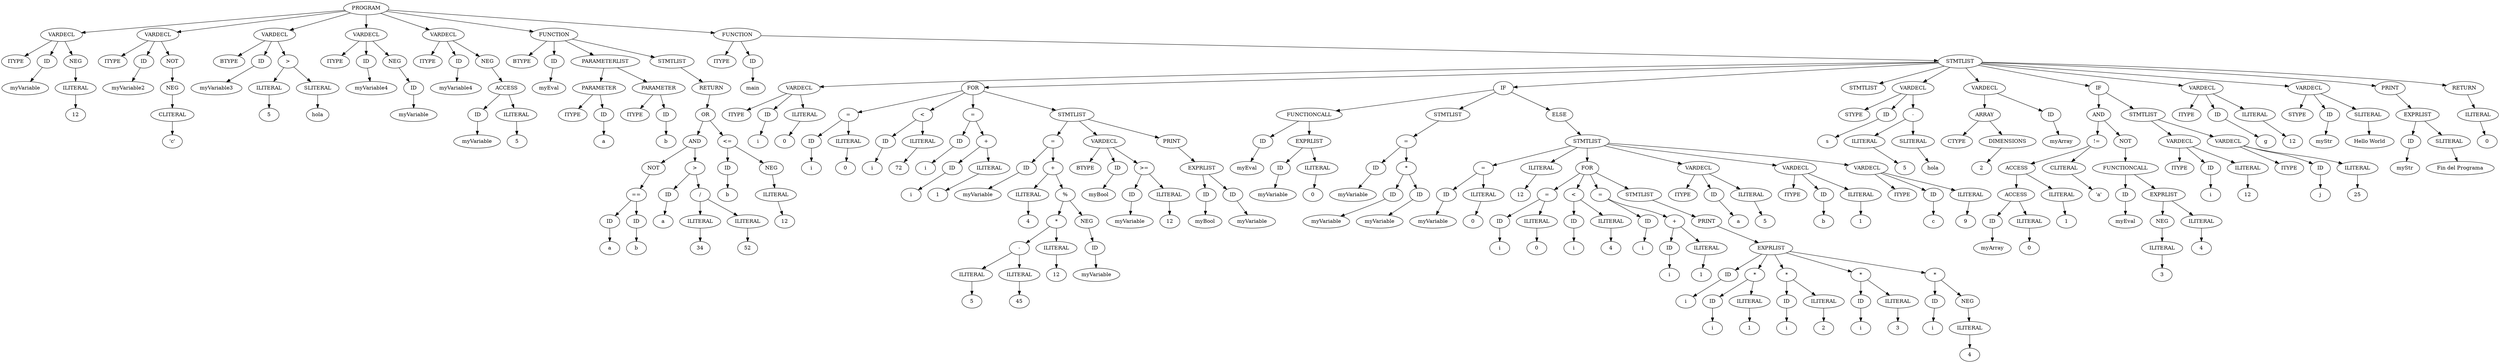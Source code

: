 digraph G {
    A [label="PROGRAM"];
    B [label="VARDECL"];
    C [label="ITYPE"];
    D [label="ID"];
    E [label="myVariable"];
    F [label="NEG"];
    G [label="ILITERAL"];
    H [label="12"];
    I [label="VARDECL"];
    J [label="ITYPE"];
    K [label="ID"];
    L [label="myVariable2"];
    M [label="NOT"];
    N [label="NEG"];
    O [label="CLITERAL"];
    P [label="'c'"];
    Q [label="VARDECL"];
    R [label="BTYPE"];
    S [label="ID"];
    T [label="myVariable3"];
    U [label=">"];
    V [label="ILITERAL"];
    W [label="5"];
    X [label="SLITERAL"];
    Y [label="hola"];
    Z [label="VARDECL"];
    ZA [label="ITYPE"];
    ZB [label="ID"];
    ZC [label="myVariable4"];
    ZD [label="NEG"];
    ZE [label="ID"];
    ZF [label="myVariable"];
    ZG [label="VARDECL"];
    ZH [label="ITYPE"];
    ZI [label="ID"];
    ZJ [label="myVariable4"];
    ZK [label="NEG"];
    ZL [label="ACCESS"];
    ZM [label="ID"];
    ZN [label="myVariable"];
    ZO [label="ILITERAL"];
    ZP [label="5"];
    ZQ [label="FUNCTION"];
    ZR [label="BTYPE"];
    ZS [label="ID"];
    ZT [label="myEval"];
    ZU [label="PARAMETERLIST"];
    ZV [label="PARAMETER"];
    ZW [label="ITYPE"];
    ZX [label="ID"];
    ZY [label="a"];
    ZZ [label="PARAMETER"];
    ZZA [label="ITYPE"];
    ZZB [label="ID"];
    ZZC [label="b"];
    ZZD [label="STMTLIST"];
    ZZE [label="RETURN"];
    ZZF [label="OR"];
    ZZG [label="AND"];
    ZZH [label="NOT"];
    ZZI [label="=="];
    ZZJ [label="ID"];
    ZZK [label="a"];
    ZZL [label="ID"];
    ZZM [label="b"];
    ZZN [label=">"];
    ZZO [label="ID"];
    ZZP [label="a"];
    ZZQ [label="/"];
    ZZR [label="ILITERAL"];
    ZZS [label="34"];
    ZZT [label="ILITERAL"];
    ZZU [label="52"];
    ZZV [label="<="];
    ZZW [label="ID"];
    ZZX [label="b"];
    ZZY [label="NEG"];
    ZZZ [label="ILITERAL"];
    ZZZA [label="12"];
    ZZZB [label="FUNCTION"];
    ZZZC [label="ITYPE"];
    ZZZD [label="ID"];
    ZZZE [label="main"];
    ZZZF [label="STMTLIST"];
    ZZZG [label="VARDECL"];
    ZZZH [label="ITYPE"];
    ZZZI [label="ID"];
    ZZZJ [label="i"];
    ZZZK [label="ILITERAL"];
    ZZZL [label="0"];
    ZZZM [label="FOR"];
    ZZZN [label="="];
    ZZZO [label="ID"];
    ZZZP [label="i"];
    ZZZQ [label="ILITERAL"];
    ZZZR [label="0"];
    ZZZS [label="<"];
    ZZZT [label="ID"];
    ZZZU [label="i"];
    ZZZV [label="ILITERAL"];
    ZZZW [label="72"];
    ZZZX [label="="];
    ZZZY [label="ID"];
    ZZZZ [label="i"];
    ZZZZA [label="+"];
    ZZZZB [label="ID"];
    ZZZZC [label="i"];
    ZZZZD [label="ILITERAL"];
    ZZZZE [label="1"];
    ZZZZF [label="STMTLIST"];
    ZZZZG [label="="];
    ZZZZH [label="ID"];
    ZZZZI [label="myVariable"];
    ZZZZJ [label="+"];
    ZZZZK [label="ILITERAL"];
    ZZZZL [label="4"];
    ZZZZM [label="%"];
    ZZZZN [label="*"];
    ZZZZO [label="-"];
    ZZZZP [label="ILITERAL"];
    ZZZZQ [label="5"];
    ZZZZR [label="ILITERAL"];
    ZZZZS [label="45"];
    ZZZZT [label="ILITERAL"];
    ZZZZU [label="12"];
    ZZZZV [label="NEG"];
    ZZZZW [label="ID"];
    ZZZZX [label="myVariable"];
    ZZZZY [label="VARDECL"];
    ZZZZZ [label="BTYPE"];
    ZZZZZA [label="ID"];
    ZZZZZB [label="myBool"];
    ZZZZZC [label=">="];
    ZZZZZD [label="ID"];
    ZZZZZE [label="myVariable"];
    ZZZZZF [label="ILITERAL"];
    ZZZZZG [label="12"];
    ZZZZZH [label="PRINT"];
    ZZZZZI [label="EXPRLIST"];
    ZZZZZJ [label="ID"];
    ZZZZZK [label="myBool"];
    ZZZZZL [label="ID"];
    ZZZZZM [label="myVariable"];
    ZZZZZN [label="IF"];
    ZZZZZO [label="FUNCTIONCALL"];
    ZZZZZP [label="ID"];
    ZZZZZQ [label="myEval"];
    ZZZZZR [label="EXPRLIST"];
    ZZZZZS [label="ID"];
    ZZZZZT [label="myVariable"];
    ZZZZZU [label="ILITERAL"];
    ZZZZZV [label="0"];
    ZZZZZW [label="STMTLIST"];
    ZZZZZX [label="="];
    ZZZZZY [label="ID"];
    ZZZZZZ [label="myVariable"];
    ZZZZZZA [label="*"];
    ZZZZZZB [label="ID"];
    ZZZZZZC [label="myVariable"];
    ZZZZZZD [label="ID"];
    ZZZZZZE [label="myVariable"];
    ZZZZZZF [label="ELSE"];
    ZZZZZZG [label="STMTLIST"];
    ZZZZZZH [label="="];
    ZZZZZZI [label="ID"];
    ZZZZZZJ [label="myVariable"];
    ZZZZZZK [label="ILITERAL"];
    ZZZZZZL [label="0"];
    ZZZZZZM [label="ILITERAL"];
    ZZZZZZN [label="12"];
    ZZZZZZO [label="FOR"];
    ZZZZZZP [label="="];
    ZZZZZZQ [label="ID"];
    ZZZZZZR [label="i"];
    ZZZZZZS [label="ILITERAL"];
    ZZZZZZT [label="0"];
    ZZZZZZU [label="<"];
    ZZZZZZV [label="ID"];
    ZZZZZZW [label="i"];
    ZZZZZZX [label="ILITERAL"];
    ZZZZZZY [label="4"];
    ZZZZZZZ [label="="];
    ZZZZZZZA [label="ID"];
    ZZZZZZZB [label="i"];
    ZZZZZZZC [label="+"];
    ZZZZZZZD [label="ID"];
    ZZZZZZZE [label="i"];
    ZZZZZZZF [label="ILITERAL"];
    ZZZZZZZG [label="1"];
    ZZZZZZZH [label="STMTLIST"];
    ZZZZZZZI [label="PRINT"];
    ZZZZZZZJ [label="EXPRLIST"];
    ZZZZZZZK [label="ID"];
    ZZZZZZZL [label="i"];
    ZZZZZZZM [label="*"];
    ZZZZZZZN [label="ID"];
    ZZZZZZZO [label="i"];
    ZZZZZZZP [label="ILITERAL"];
    ZZZZZZZQ [label="1"];
    ZZZZZZZR [label="*"];
    ZZZZZZZS [label="ID"];
    ZZZZZZZT [label="i"];
    ZZZZZZZU [label="ILITERAL"];
    ZZZZZZZV [label="2"];
    ZZZZZZZW [label="*"];
    ZZZZZZZX [label="ID"];
    ZZZZZZZY [label="i"];
    ZZZZZZZZ [label="ILITERAL"];
    ZZZZZZZZA [label="3"];
    ZZZZZZZZB [label="*"];
    ZZZZZZZZC [label="ID"];
    ZZZZZZZZD [label="i"];
    ZZZZZZZZE [label="NEG"];
    ZZZZZZZZF [label="ILITERAL"];
    ZZZZZZZZG [label="4"];
    ZZZZZZZZH [label="VARDECL"];
    ZZZZZZZZI [label="ITYPE"];
    ZZZZZZZZJ [label="ID"];
    ZZZZZZZZK [label="a"];
    ZZZZZZZZL [label="ILITERAL"];
    ZZZZZZZZM [label="5"];
    ZZZZZZZZN [label="VARDECL"];
    ZZZZZZZZO [label="ITYPE"];
    ZZZZZZZZP [label="ID"];
    ZZZZZZZZQ [label="b"];
    ZZZZZZZZR [label="ILITERAL"];
    ZZZZZZZZS [label="1"];
    ZZZZZZZZT [label="VARDECL"];
    ZZZZZZZZU [label="ITYPE"];
    ZZZZZZZZV [label="ID"];
    ZZZZZZZZW [label="c"];
    ZZZZZZZZX [label="ILITERAL"];
    ZZZZZZZZY [label="9"];
    ZZZZZZZZZ [label="STMTLIST"];
    ZZZZZZZZZA [label="VARDECL"];
    ZZZZZZZZZB [label="STYPE"];
    ZZZZZZZZZC [label="ID"];
    ZZZZZZZZZD [label="s"];
    ZZZZZZZZZE [label="-"];
    ZZZZZZZZZF [label="ILITERAL"];
    ZZZZZZZZZG [label="5"];
    ZZZZZZZZZH [label="SLITERAL"];
    ZZZZZZZZZI [label="hola"];
    ZZZZZZZZZJ [label="VARDECL"];
    ZZZZZZZZZK [label="ARRAY"];
    ZZZZZZZZZL [label="CTYPE"];
    ZZZZZZZZZM [label="DIMENSIONS"];
    ZZZZZZZZZN [label="2"];
    ZZZZZZZZZO [label="ID"];
    ZZZZZZZZZP [label="myArray"];
    ZZZZZZZZZQ [label="IF"];
    ZZZZZZZZZR [label="AND"];
    ZZZZZZZZZS [label="!="];
    ZZZZZZZZZT [label="ACCESS"];
    ZZZZZZZZZU [label="ACCESS"];
    ZZZZZZZZZV [label="ID"];
    ZZZZZZZZZW [label="myArray"];
    ZZZZZZZZZX [label="ILITERAL"];
    ZZZZZZZZZY [label="0"];
    ZZZZZZZZZZ [label="ILITERAL"];
    ZZZZZZZZZZA [label="1"];
    ZZZZZZZZZZB [label="CLITERAL"];
    ZZZZZZZZZZC [label="'a'"];
    ZZZZZZZZZZD [label="NOT"];
    ZZZZZZZZZZE [label="FUNCTIONCALL"];
    ZZZZZZZZZZF [label="ID"];
    ZZZZZZZZZZG [label="myEval"];
    ZZZZZZZZZZH [label="EXPRLIST"];
    ZZZZZZZZZZI [label="NEG"];
    ZZZZZZZZZZJ [label="ILITERAL"];
    ZZZZZZZZZZK [label="3"];
    ZZZZZZZZZZL [label="ILITERAL"];
    ZZZZZZZZZZM [label="4"];
    ZZZZZZZZZZN [label="STMTLIST"];
    ZZZZZZZZZZO [label="VARDECL"];
    ZZZZZZZZZZP [label="ITYPE"];
    ZZZZZZZZZZQ [label="ID"];
    ZZZZZZZZZZR [label="i"];
    ZZZZZZZZZZS [label="ILITERAL"];
    ZZZZZZZZZZT [label="12"];
    ZZZZZZZZZZU [label="VARDECL"];
    ZZZZZZZZZZV [label="ITYPE"];
    ZZZZZZZZZZW [label="ID"];
    ZZZZZZZZZZX [label="j"];
    ZZZZZZZZZZY [label="ILITERAL"];
    ZZZZZZZZZZZ [label="25"];
    ZZZZZZZZZZZA [label="VARDECL"];
    ZZZZZZZZZZZB [label="ITYPE"];
    ZZZZZZZZZZZC [label="ID"];
    ZZZZZZZZZZZD [label="g"];
    ZZZZZZZZZZZE [label="ILITERAL"];
    ZZZZZZZZZZZF [label="12"];
    ZZZZZZZZZZZG [label="VARDECL"];
    ZZZZZZZZZZZH [label="STYPE"];
    ZZZZZZZZZZZI [label="ID"];
    ZZZZZZZZZZZJ [label="myStr"];
    ZZZZZZZZZZZK [label="SLITERAL"];
    ZZZZZZZZZZZL [label="Hello World"];
    ZZZZZZZZZZZM [label="PRINT"];
    ZZZZZZZZZZZN [label="EXPRLIST"];
    ZZZZZZZZZZZO [label="ID"];
    ZZZZZZZZZZZP [label="myStr"];
    ZZZZZZZZZZZQ [label="SLITERAL"];
    ZZZZZZZZZZZR [label="Fin del Programa\n"];
    ZZZZZZZZZZZS [label="RETURN"];
    ZZZZZZZZZZZT [label="ILITERAL"];
    ZZZZZZZZZZZU [label="0"];
    A -> B;
    A -> I;
    A -> Q;
    A -> Z;
    A -> ZG;
    A -> ZQ;
    A -> ZZZB;
    B -> C;
    B -> D;
    B -> F;
    D -> E;
    F -> G;
    G -> H;
    I -> J;
    I -> K;
    I -> M;
    K -> L;
    M -> N;
    N -> O;
    O -> P;
    Q -> R;
    Q -> S;
    Q -> U;
    S -> T;
    U -> V;
    U -> X;
    V -> W;
    X -> Y;
    Z -> ZA;
    Z -> ZB;
    Z -> ZD;
    ZB -> ZC;
    ZD -> ZE;
    ZE -> ZF;
    ZG -> ZH;
    ZG -> ZI;
    ZG -> ZK;
    ZI -> ZJ;
    ZK -> ZL;
    ZL -> ZM;
    ZL -> ZO;
    ZM -> ZN;
    ZO -> ZP;
    ZQ -> ZR;
    ZQ -> ZS;
    ZQ -> ZU;
    ZQ -> ZZD;
    ZS -> ZT;
    ZU -> ZV;
    ZU -> ZZ;
    ZV -> ZW;
    ZV -> ZX;
    ZX -> ZY;
    ZZ -> ZZA;
    ZZ -> ZZB;
    ZZB -> ZZC;
    ZZD -> ZZE;
    ZZE -> ZZF;
    ZZF -> ZZG;
    ZZF -> ZZV;
    ZZG -> ZZH;
    ZZG -> ZZN;
    ZZH -> ZZI;
    ZZI -> ZZJ;
    ZZI -> ZZL;
    ZZJ -> ZZK;
    ZZL -> ZZM;
    ZZN -> ZZO;
    ZZN -> ZZQ;
    ZZO -> ZZP;
    ZZQ -> ZZR;
    ZZQ -> ZZT;
    ZZR -> ZZS;
    ZZT -> ZZU;
    ZZV -> ZZW;
    ZZV -> ZZY;
    ZZW -> ZZX;
    ZZY -> ZZZ;
    ZZZ -> ZZZA;
    ZZZB -> ZZZC;
    ZZZB -> ZZZD;
    ZZZB -> ZZZF;
    ZZZD -> ZZZE;
    ZZZF -> ZZZG;
    ZZZF -> ZZZM;
    ZZZF -> ZZZZZN;
    ZZZF -> ZZZZZZZZZ;
    ZZZF -> ZZZZZZZZZA;
    ZZZF -> ZZZZZZZZZJ;
    ZZZF -> ZZZZZZZZZQ;
    ZZZF -> ZZZZZZZZZZZA;
    ZZZF -> ZZZZZZZZZZZG;
    ZZZF -> ZZZZZZZZZZZM;
    ZZZF -> ZZZZZZZZZZZS;
    ZZZG -> ZZZH;
    ZZZG -> ZZZI;
    ZZZG -> ZZZK;
    ZZZI -> ZZZJ;
    ZZZK -> ZZZL;
    ZZZM -> ZZZN;
    ZZZM -> ZZZS;
    ZZZM -> ZZZX;
    ZZZM -> ZZZZF;
    ZZZN -> ZZZO;
    ZZZN -> ZZZQ;
    ZZZO -> ZZZP;
    ZZZQ -> ZZZR;
    ZZZS -> ZZZT;
    ZZZS -> ZZZV;
    ZZZT -> ZZZU;
    ZZZV -> ZZZW;
    ZZZX -> ZZZY;
    ZZZX -> ZZZZA;
    ZZZY -> ZZZZ;
    ZZZZA -> ZZZZB;
    ZZZZA -> ZZZZD;
    ZZZZB -> ZZZZC;
    ZZZZD -> ZZZZE;
    ZZZZF -> ZZZZG;
    ZZZZF -> ZZZZY;
    ZZZZF -> ZZZZZH;
    ZZZZG -> ZZZZH;
    ZZZZG -> ZZZZJ;
    ZZZZH -> ZZZZI;
    ZZZZJ -> ZZZZK;
    ZZZZJ -> ZZZZM;
    ZZZZK -> ZZZZL;
    ZZZZM -> ZZZZN;
    ZZZZM -> ZZZZV;
    ZZZZN -> ZZZZO;
    ZZZZN -> ZZZZT;
    ZZZZO -> ZZZZP;
    ZZZZO -> ZZZZR;
    ZZZZP -> ZZZZQ;
    ZZZZR -> ZZZZS;
    ZZZZT -> ZZZZU;
    ZZZZV -> ZZZZW;
    ZZZZW -> ZZZZX;
    ZZZZY -> ZZZZZ;
    ZZZZY -> ZZZZZA;
    ZZZZY -> ZZZZZC;
    ZZZZZA -> ZZZZZB;
    ZZZZZC -> ZZZZZD;
    ZZZZZC -> ZZZZZF;
    ZZZZZD -> ZZZZZE;
    ZZZZZF -> ZZZZZG;
    ZZZZZH -> ZZZZZI;
    ZZZZZI -> ZZZZZJ;
    ZZZZZI -> ZZZZZL;
    ZZZZZJ -> ZZZZZK;
    ZZZZZL -> ZZZZZM;
    ZZZZZN -> ZZZZZO;
    ZZZZZN -> ZZZZZW;
    ZZZZZN -> ZZZZZZF;
    ZZZZZO -> ZZZZZP;
    ZZZZZO -> ZZZZZR;
    ZZZZZP -> ZZZZZQ;
    ZZZZZR -> ZZZZZS;
    ZZZZZR -> ZZZZZU;
    ZZZZZS -> ZZZZZT;
    ZZZZZU -> ZZZZZV;
    ZZZZZW -> ZZZZZX;
    ZZZZZX -> ZZZZZY;
    ZZZZZX -> ZZZZZZA;
    ZZZZZY -> ZZZZZZ;
    ZZZZZZA -> ZZZZZZB;
    ZZZZZZA -> ZZZZZZD;
    ZZZZZZB -> ZZZZZZC;
    ZZZZZZD -> ZZZZZZE;
    ZZZZZZF -> ZZZZZZG;
    ZZZZZZG -> ZZZZZZH;
    ZZZZZZG -> ZZZZZZM;
    ZZZZZZG -> ZZZZZZO;
    ZZZZZZG -> ZZZZZZZZH;
    ZZZZZZG -> ZZZZZZZZN;
    ZZZZZZG -> ZZZZZZZZT;
    ZZZZZZH -> ZZZZZZI;
    ZZZZZZH -> ZZZZZZK;
    ZZZZZZI -> ZZZZZZJ;
    ZZZZZZK -> ZZZZZZL;
    ZZZZZZM -> ZZZZZZN;
    ZZZZZZO -> ZZZZZZP;
    ZZZZZZO -> ZZZZZZU;
    ZZZZZZO -> ZZZZZZZ;
    ZZZZZZO -> ZZZZZZZH;
    ZZZZZZP -> ZZZZZZQ;
    ZZZZZZP -> ZZZZZZS;
    ZZZZZZQ -> ZZZZZZR;
    ZZZZZZS -> ZZZZZZT;
    ZZZZZZU -> ZZZZZZV;
    ZZZZZZU -> ZZZZZZX;
    ZZZZZZV -> ZZZZZZW;
    ZZZZZZX -> ZZZZZZY;
    ZZZZZZZ -> ZZZZZZZA;
    ZZZZZZZ -> ZZZZZZZC;
    ZZZZZZZA -> ZZZZZZZB;
    ZZZZZZZC -> ZZZZZZZD;
    ZZZZZZZC -> ZZZZZZZF;
    ZZZZZZZD -> ZZZZZZZE;
    ZZZZZZZF -> ZZZZZZZG;
    ZZZZZZZH -> ZZZZZZZI;
    ZZZZZZZI -> ZZZZZZZJ;
    ZZZZZZZJ -> ZZZZZZZK;
    ZZZZZZZJ -> ZZZZZZZM;
    ZZZZZZZJ -> ZZZZZZZR;
    ZZZZZZZJ -> ZZZZZZZW;
    ZZZZZZZJ -> ZZZZZZZZB;
    ZZZZZZZK -> ZZZZZZZL;
    ZZZZZZZM -> ZZZZZZZN;
    ZZZZZZZM -> ZZZZZZZP;
    ZZZZZZZN -> ZZZZZZZO;
    ZZZZZZZP -> ZZZZZZZQ;
    ZZZZZZZR -> ZZZZZZZS;
    ZZZZZZZR -> ZZZZZZZU;
    ZZZZZZZS -> ZZZZZZZT;
    ZZZZZZZU -> ZZZZZZZV;
    ZZZZZZZW -> ZZZZZZZX;
    ZZZZZZZW -> ZZZZZZZZ;
    ZZZZZZZX -> ZZZZZZZY;
    ZZZZZZZZ -> ZZZZZZZZA;
    ZZZZZZZZB -> ZZZZZZZZC;
    ZZZZZZZZB -> ZZZZZZZZE;
    ZZZZZZZZC -> ZZZZZZZZD;
    ZZZZZZZZE -> ZZZZZZZZF;
    ZZZZZZZZF -> ZZZZZZZZG;
    ZZZZZZZZH -> ZZZZZZZZI;
    ZZZZZZZZH -> ZZZZZZZZJ;
    ZZZZZZZZH -> ZZZZZZZZL;
    ZZZZZZZZJ -> ZZZZZZZZK;
    ZZZZZZZZL -> ZZZZZZZZM;
    ZZZZZZZZN -> ZZZZZZZZO;
    ZZZZZZZZN -> ZZZZZZZZP;
    ZZZZZZZZN -> ZZZZZZZZR;
    ZZZZZZZZP -> ZZZZZZZZQ;
    ZZZZZZZZR -> ZZZZZZZZS;
    ZZZZZZZZT -> ZZZZZZZZU;
    ZZZZZZZZT -> ZZZZZZZZV;
    ZZZZZZZZT -> ZZZZZZZZX;
    ZZZZZZZZV -> ZZZZZZZZW;
    ZZZZZZZZX -> ZZZZZZZZY;
    ZZZZZZZZZA -> ZZZZZZZZZB;
    ZZZZZZZZZA -> ZZZZZZZZZC;
    ZZZZZZZZZA -> ZZZZZZZZZE;
    ZZZZZZZZZC -> ZZZZZZZZZD;
    ZZZZZZZZZE -> ZZZZZZZZZF;
    ZZZZZZZZZE -> ZZZZZZZZZH;
    ZZZZZZZZZF -> ZZZZZZZZZG;
    ZZZZZZZZZH -> ZZZZZZZZZI;
    ZZZZZZZZZJ -> ZZZZZZZZZK;
    ZZZZZZZZZJ -> ZZZZZZZZZO;
    ZZZZZZZZZK -> ZZZZZZZZZL;
    ZZZZZZZZZK -> ZZZZZZZZZM;
    ZZZZZZZZZM -> ZZZZZZZZZN;
    ZZZZZZZZZO -> ZZZZZZZZZP;
    ZZZZZZZZZQ -> ZZZZZZZZZR;
    ZZZZZZZZZQ -> ZZZZZZZZZZN;
    ZZZZZZZZZR -> ZZZZZZZZZS;
    ZZZZZZZZZR -> ZZZZZZZZZZD;
    ZZZZZZZZZS -> ZZZZZZZZZT;
    ZZZZZZZZZS -> ZZZZZZZZZZB;
    ZZZZZZZZZT -> ZZZZZZZZZU;
    ZZZZZZZZZT -> ZZZZZZZZZZ;
    ZZZZZZZZZU -> ZZZZZZZZZV;
    ZZZZZZZZZU -> ZZZZZZZZZX;
    ZZZZZZZZZV -> ZZZZZZZZZW;
    ZZZZZZZZZX -> ZZZZZZZZZY;
    ZZZZZZZZZZ -> ZZZZZZZZZZA;
    ZZZZZZZZZZB -> ZZZZZZZZZZC;
    ZZZZZZZZZZD -> ZZZZZZZZZZE;
    ZZZZZZZZZZE -> ZZZZZZZZZZF;
    ZZZZZZZZZZE -> ZZZZZZZZZZH;
    ZZZZZZZZZZF -> ZZZZZZZZZZG;
    ZZZZZZZZZZH -> ZZZZZZZZZZI;
    ZZZZZZZZZZH -> ZZZZZZZZZZL;
    ZZZZZZZZZZI -> ZZZZZZZZZZJ;
    ZZZZZZZZZZJ -> ZZZZZZZZZZK;
    ZZZZZZZZZZL -> ZZZZZZZZZZM;
    ZZZZZZZZZZN -> ZZZZZZZZZZO;
    ZZZZZZZZZZN -> ZZZZZZZZZZU;
    ZZZZZZZZZZO -> ZZZZZZZZZZP;
    ZZZZZZZZZZO -> ZZZZZZZZZZQ;
    ZZZZZZZZZZO -> ZZZZZZZZZZS;
    ZZZZZZZZZZQ -> ZZZZZZZZZZR;
    ZZZZZZZZZZS -> ZZZZZZZZZZT;
    ZZZZZZZZZZU -> ZZZZZZZZZZV;
    ZZZZZZZZZZU -> ZZZZZZZZZZW;
    ZZZZZZZZZZU -> ZZZZZZZZZZY;
    ZZZZZZZZZZW -> ZZZZZZZZZZX;
    ZZZZZZZZZZY -> ZZZZZZZZZZZ;
    ZZZZZZZZZZZA -> ZZZZZZZZZZZB;
    ZZZZZZZZZZZA -> ZZZZZZZZZZZC;
    ZZZZZZZZZZZA -> ZZZZZZZZZZZE;
    ZZZZZZZZZZZC -> ZZZZZZZZZZZD;
    ZZZZZZZZZZZE -> ZZZZZZZZZZZF;
    ZZZZZZZZZZZG -> ZZZZZZZZZZZH;
    ZZZZZZZZZZZG -> ZZZZZZZZZZZI;
    ZZZZZZZZZZZG -> ZZZZZZZZZZZK;
    ZZZZZZZZZZZI -> ZZZZZZZZZZZJ;
    ZZZZZZZZZZZK -> ZZZZZZZZZZZL;
    ZZZZZZZZZZZM -> ZZZZZZZZZZZN;
    ZZZZZZZZZZZN -> ZZZZZZZZZZZO;
    ZZZZZZZZZZZN -> ZZZZZZZZZZZQ;
    ZZZZZZZZZZZO -> ZZZZZZZZZZZP;
    ZZZZZZZZZZZQ -> ZZZZZZZZZZZR;
    ZZZZZZZZZZZS -> ZZZZZZZZZZZT;
    ZZZZZZZZZZZT -> ZZZZZZZZZZZU;
}
